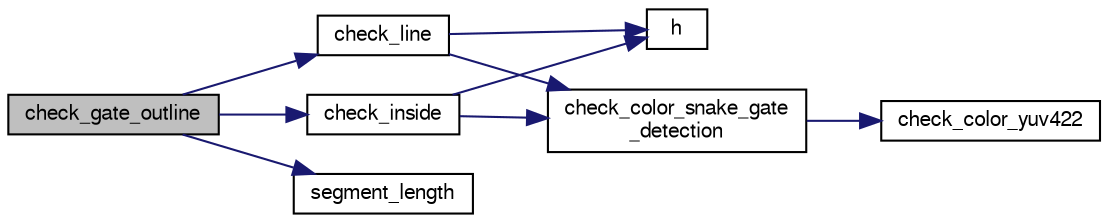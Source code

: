 digraph "check_gate_outline"
{
  edge [fontname="FreeSans",fontsize="10",labelfontname="FreeSans",labelfontsize="10"];
  node [fontname="FreeSans",fontsize="10",shape=record];
  rankdir="LR";
  Node1 [label="check_gate_outline",height=0.2,width=0.4,color="black", fillcolor="grey75", style="filled", fontcolor="black"];
  Node1 -> Node2 [color="midnightblue",fontsize="10",style="solid",fontname="FreeSans"];
  Node2 [label="check_inside",height=0.2,width=0.4,color="black", fillcolor="white", style="filled",URL="$snake__gate__detection_8c.html#ad427f2f71b35a1c9cfddeda6016eadbf"];
  Node2 -> Node3 [color="midnightblue",fontsize="10",style="solid",fontname="FreeSans"];
  Node3 [label="h",height=0.2,width=0.4,color="black", fillcolor="white", style="filled",URL="$UKF__Wind__Estimator_8c.html#a1b540e52aff26922bc43ff126fa35270"];
  Node2 -> Node4 [color="midnightblue",fontsize="10",style="solid",fontname="FreeSans"];
  Node4 [label="check_color_snake_gate\l_detection",height=0.2,width=0.4,color="black", fillcolor="white", style="filled",URL="$snake__gate__detection_8c.html#a0981ce70dd28acd9b61fd0da4248798f"];
  Node4 -> Node5 [color="midnightblue",fontsize="10",style="solid",fontname="FreeSans"];
  Node5 [label="check_color_yuv422",height=0.2,width=0.4,color="black", fillcolor="white", style="filled",URL="$image_8c.html#a6f14c04ea0779b7962d796490e0c8420",tooltip="Checks the color of a single pixel in a YUV422 image. "];
  Node1 -> Node6 [color="midnightblue",fontsize="10",style="solid",fontname="FreeSans"];
  Node6 [label="check_line",height=0.2,width=0.4,color="black", fillcolor="white", style="filled",URL="$snake__gate__detection_8c.html#a4fc05622300f85dd1b71353c16923ca6",tooltip="Checks whether points on a line between two 2D-points are of a given color. "];
  Node6 -> Node3 [color="midnightblue",fontsize="10",style="solid",fontname="FreeSans"];
  Node6 -> Node4 [color="midnightblue",fontsize="10",style="solid",fontname="FreeSans"];
  Node1 -> Node7 [color="midnightblue",fontsize="10",style="solid",fontname="FreeSans"];
  Node7 [label="segment_length",height=0.2,width=0.4,color="black", fillcolor="white", style="filled",URL="$snake__gate__detection_8c.html#a95be7abc3abcecbe58309a065d099f87",tooltip="Determine the segment length between two 2D-points. "];
}
